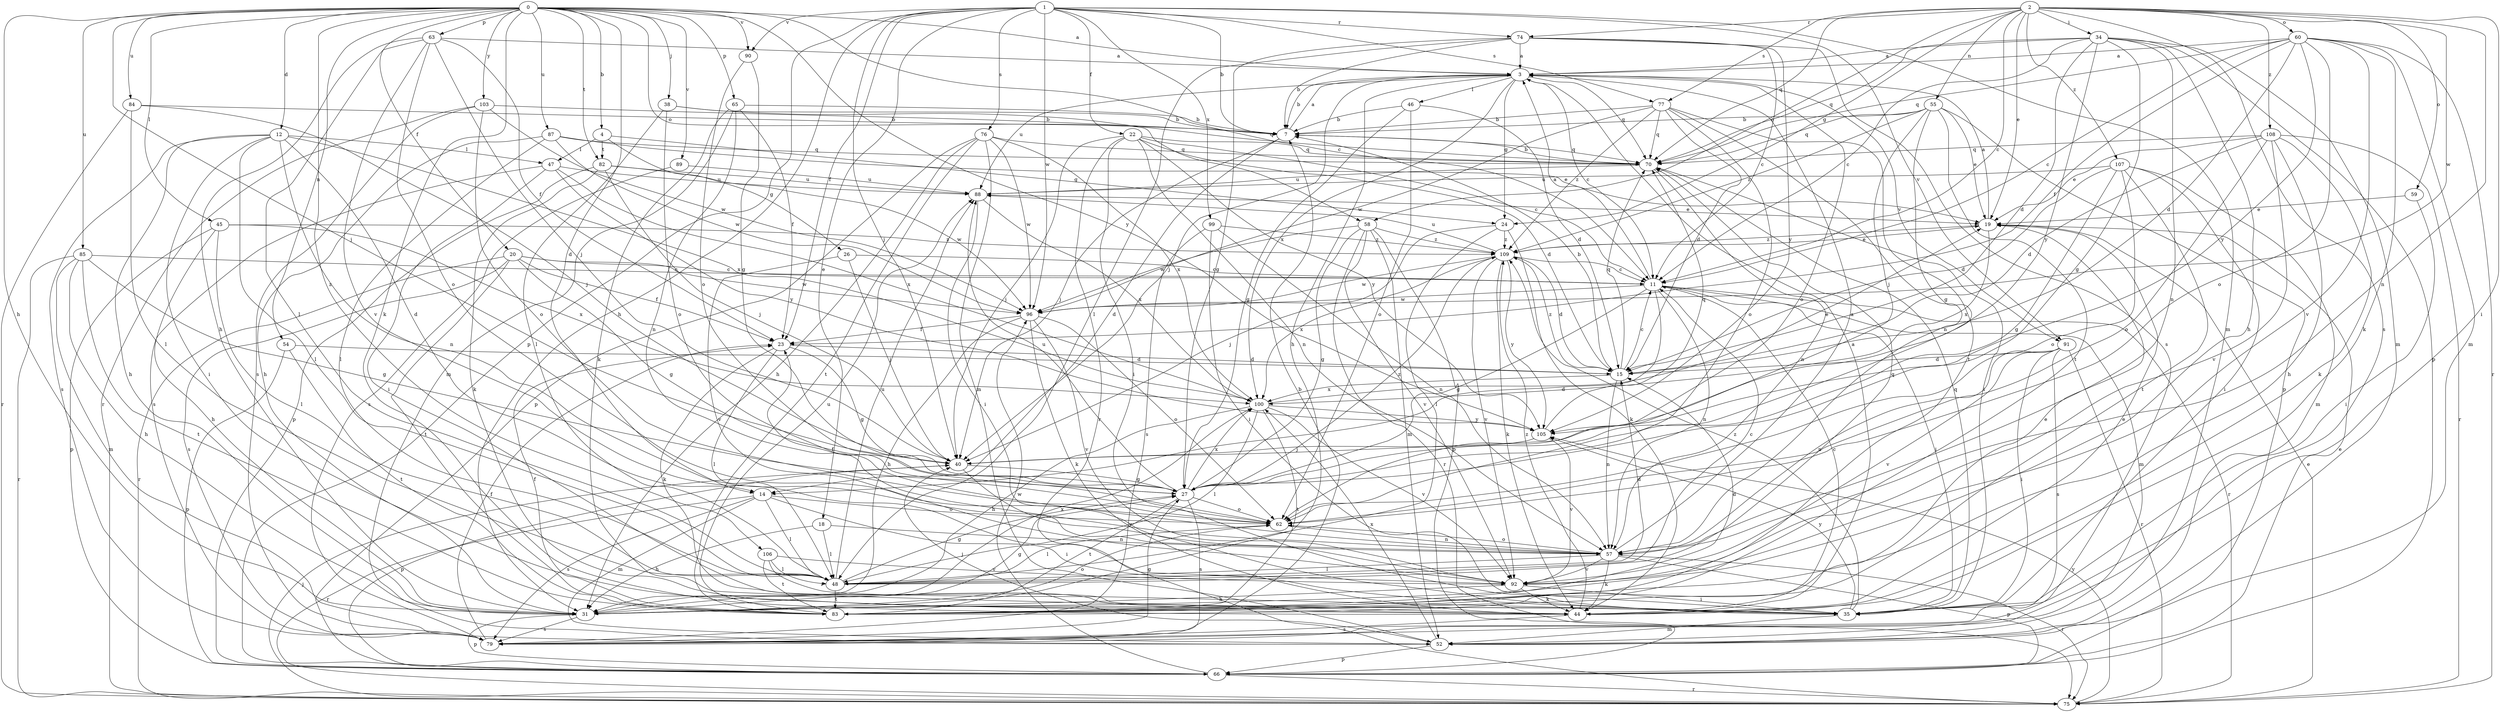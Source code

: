 strict digraph  {
0;
1;
2;
3;
4;
7;
11;
12;
14;
15;
18;
19;
20;
22;
23;
24;
26;
27;
31;
34;
35;
38;
40;
44;
45;
46;
47;
48;
52;
54;
55;
57;
58;
59;
60;
62;
63;
65;
66;
70;
74;
75;
76;
77;
79;
82;
83;
84;
85;
87;
88;
89;
90;
91;
92;
96;
99;
100;
103;
105;
106;
107;
108;
109;
0 -> 3  [label=a];
0 -> 4  [label=b];
0 -> 11  [label=c];
0 -> 12  [label=d];
0 -> 14  [label=d];
0 -> 20  [label=f];
0 -> 31  [label=h];
0 -> 38  [label=j];
0 -> 40  [label=j];
0 -> 44  [label=k];
0 -> 45  [label=l];
0 -> 54  [label=n];
0 -> 58  [label=o];
0 -> 63  [label=p];
0 -> 65  [label=p];
0 -> 82  [label=t];
0 -> 84  [label=u];
0 -> 85  [label=u];
0 -> 87  [label=u];
0 -> 89  [label=v];
0 -> 90  [label=v];
0 -> 103  [label=y];
0 -> 105  [label=y];
0 -> 106  [label=z];
1 -> 7  [label=b];
1 -> 18  [label=e];
1 -> 22  [label=f];
1 -> 23  [label=f];
1 -> 31  [label=h];
1 -> 40  [label=j];
1 -> 52  [label=m];
1 -> 66  [label=p];
1 -> 74  [label=r];
1 -> 76  [label=s];
1 -> 77  [label=s];
1 -> 90  [label=v];
1 -> 91  [label=v];
1 -> 96  [label=w];
1 -> 99  [label=x];
2 -> 11  [label=c];
2 -> 19  [label=e];
2 -> 24  [label=g];
2 -> 34  [label=i];
2 -> 35  [label=i];
2 -> 55  [label=n];
2 -> 57  [label=n];
2 -> 58  [label=o];
2 -> 59  [label=o];
2 -> 60  [label=o];
2 -> 70  [label=q];
2 -> 74  [label=r];
2 -> 77  [label=s];
2 -> 79  [label=s];
2 -> 96  [label=w];
2 -> 107  [label=z];
2 -> 108  [label=z];
3 -> 7  [label=b];
3 -> 11  [label=c];
3 -> 24  [label=g];
3 -> 31  [label=h];
3 -> 40  [label=j];
3 -> 46  [label=l];
3 -> 62  [label=o];
3 -> 70  [label=q];
3 -> 88  [label=u];
3 -> 91  [label=v];
3 -> 100  [label=x];
4 -> 24  [label=g];
4 -> 26  [label=g];
4 -> 47  [label=l];
4 -> 82  [label=t];
7 -> 3  [label=a];
7 -> 14  [label=d];
7 -> 40  [label=j];
7 -> 70  [label=q];
11 -> 3  [label=a];
11 -> 14  [label=d];
11 -> 27  [label=g];
11 -> 35  [label=i];
11 -> 52  [label=m];
11 -> 57  [label=n];
11 -> 75  [label=r];
11 -> 96  [label=w];
12 -> 14  [label=d];
12 -> 31  [label=h];
12 -> 35  [label=i];
12 -> 47  [label=l];
12 -> 48  [label=l];
12 -> 57  [label=n];
12 -> 79  [label=s];
12 -> 100  [label=x];
14 -> 35  [label=i];
14 -> 48  [label=l];
14 -> 52  [label=m];
14 -> 62  [label=o];
14 -> 75  [label=r];
14 -> 79  [label=s];
15 -> 7  [label=b];
15 -> 11  [label=c];
15 -> 57  [label=n];
15 -> 70  [label=q];
15 -> 100  [label=x];
15 -> 109  [label=z];
18 -> 31  [label=h];
18 -> 48  [label=l];
18 -> 57  [label=n];
19 -> 3  [label=a];
19 -> 100  [label=x];
19 -> 109  [label=z];
20 -> 11  [label=c];
20 -> 23  [label=f];
20 -> 27  [label=g];
20 -> 75  [label=r];
20 -> 79  [label=s];
20 -> 83  [label=t];
20 -> 96  [label=w];
22 -> 11  [label=c];
22 -> 15  [label=d];
22 -> 35  [label=i];
22 -> 40  [label=j];
22 -> 57  [label=n];
22 -> 70  [label=q];
22 -> 75  [label=r];
22 -> 105  [label=y];
23 -> 15  [label=d];
23 -> 27  [label=g];
23 -> 44  [label=k];
23 -> 48  [label=l];
24 -> 40  [label=j];
24 -> 44  [label=k];
24 -> 48  [label=l];
24 -> 109  [label=z];
26 -> 11  [label=c];
26 -> 40  [label=j];
26 -> 92  [label=v];
27 -> 62  [label=o];
27 -> 79  [label=s];
27 -> 83  [label=t];
27 -> 88  [label=u];
27 -> 100  [label=x];
27 -> 109  [label=z];
31 -> 27  [label=g];
31 -> 62  [label=o];
31 -> 66  [label=p];
31 -> 79  [label=s];
31 -> 100  [label=x];
34 -> 3  [label=a];
34 -> 11  [label=c];
34 -> 15  [label=d];
34 -> 27  [label=g];
34 -> 31  [label=h];
34 -> 52  [label=m];
34 -> 57  [label=n];
34 -> 66  [label=p];
34 -> 70  [label=q];
34 -> 105  [label=y];
35 -> 52  [label=m];
35 -> 70  [label=q];
35 -> 105  [label=y];
35 -> 109  [label=z];
38 -> 7  [label=b];
38 -> 48  [label=l];
38 -> 62  [label=o];
38 -> 70  [label=q];
40 -> 27  [label=g];
40 -> 66  [label=p];
40 -> 92  [label=v];
44 -> 3  [label=a];
44 -> 11  [label=c];
44 -> 19  [label=e];
44 -> 79  [label=s];
44 -> 109  [label=z];
45 -> 31  [label=h];
45 -> 48  [label=l];
45 -> 66  [label=p];
45 -> 100  [label=x];
45 -> 109  [label=z];
46 -> 7  [label=b];
46 -> 15  [label=d];
46 -> 27  [label=g];
46 -> 62  [label=o];
47 -> 35  [label=i];
47 -> 79  [label=s];
47 -> 88  [label=u];
47 -> 100  [label=x];
47 -> 105  [label=y];
48 -> 11  [label=c];
48 -> 15  [label=d];
48 -> 27  [label=g];
48 -> 70  [label=q];
48 -> 83  [label=t];
48 -> 88  [label=u];
52 -> 40  [label=j];
52 -> 66  [label=p];
52 -> 100  [label=x];
54 -> 15  [label=d];
54 -> 66  [label=p];
54 -> 83  [label=t];
55 -> 7  [label=b];
55 -> 19  [label=e];
55 -> 27  [label=g];
55 -> 40  [label=j];
55 -> 66  [label=p];
55 -> 70  [label=q];
55 -> 83  [label=t];
55 -> 109  [label=z];
57 -> 3  [label=a];
57 -> 23  [label=f];
57 -> 44  [label=k];
57 -> 48  [label=l];
57 -> 62  [label=o];
57 -> 66  [label=p];
57 -> 75  [label=r];
57 -> 92  [label=v];
58 -> 27  [label=g];
58 -> 52  [label=m];
58 -> 66  [label=p];
58 -> 75  [label=r];
58 -> 92  [label=v];
58 -> 96  [label=w];
58 -> 109  [label=z];
59 -> 19  [label=e];
59 -> 35  [label=i];
60 -> 3  [label=a];
60 -> 11  [label=c];
60 -> 15  [label=d];
60 -> 23  [label=f];
60 -> 44  [label=k];
60 -> 52  [label=m];
60 -> 62  [label=o];
60 -> 70  [label=q];
60 -> 75  [label=r];
60 -> 92  [label=v];
60 -> 105  [label=y];
62 -> 48  [label=l];
62 -> 57  [label=n];
63 -> 3  [label=a];
63 -> 23  [label=f];
63 -> 31  [label=h];
63 -> 40  [label=j];
63 -> 48  [label=l];
63 -> 62  [label=o];
63 -> 92  [label=v];
65 -> 7  [label=b];
65 -> 23  [label=f];
65 -> 44  [label=k];
65 -> 52  [label=m];
65 -> 57  [label=n];
66 -> 19  [label=e];
66 -> 75  [label=r];
66 -> 96  [label=w];
70 -> 7  [label=b];
70 -> 35  [label=i];
70 -> 57  [label=n];
70 -> 88  [label=u];
74 -> 3  [label=a];
74 -> 7  [label=b];
74 -> 11  [label=c];
74 -> 27  [label=g];
74 -> 48  [label=l];
74 -> 79  [label=s];
74 -> 105  [label=y];
75 -> 19  [label=e];
75 -> 40  [label=j];
75 -> 105  [label=y];
76 -> 31  [label=h];
76 -> 52  [label=m];
76 -> 66  [label=p];
76 -> 70  [label=q];
76 -> 83  [label=t];
76 -> 96  [label=w];
76 -> 100  [label=x];
77 -> 7  [label=b];
77 -> 15  [label=d];
77 -> 57  [label=n];
77 -> 62  [label=o];
77 -> 70  [label=q];
77 -> 83  [label=t];
77 -> 96  [label=w];
77 -> 109  [label=z];
79 -> 7  [label=b];
79 -> 23  [label=f];
79 -> 27  [label=g];
82 -> 40  [label=j];
82 -> 44  [label=k];
82 -> 66  [label=p];
82 -> 88  [label=u];
82 -> 96  [label=w];
83 -> 15  [label=d];
83 -> 19  [label=e];
83 -> 23  [label=f];
83 -> 88  [label=u];
84 -> 7  [label=b];
84 -> 40  [label=j];
84 -> 48  [label=l];
84 -> 75  [label=r];
85 -> 11  [label=c];
85 -> 27  [label=g];
85 -> 31  [label=h];
85 -> 52  [label=m];
85 -> 75  [label=r];
85 -> 83  [label=t];
87 -> 19  [label=e];
87 -> 31  [label=h];
87 -> 48  [label=l];
87 -> 70  [label=q];
87 -> 96  [label=w];
88 -> 19  [label=e];
88 -> 35  [label=i];
88 -> 100  [label=x];
89 -> 79  [label=s];
89 -> 88  [label=u];
90 -> 27  [label=g];
90 -> 62  [label=o];
91 -> 15  [label=d];
91 -> 35  [label=i];
91 -> 57  [label=n];
91 -> 75  [label=r];
91 -> 79  [label=s];
91 -> 92  [label=v];
92 -> 31  [label=h];
92 -> 35  [label=i];
92 -> 44  [label=k];
96 -> 23  [label=f];
96 -> 31  [label=h];
96 -> 44  [label=k];
96 -> 62  [label=o];
96 -> 92  [label=v];
99 -> 35  [label=i];
99 -> 57  [label=n];
99 -> 79  [label=s];
99 -> 109  [label=z];
100 -> 19  [label=e];
100 -> 31  [label=h];
100 -> 48  [label=l];
100 -> 83  [label=t];
100 -> 92  [label=v];
100 -> 105  [label=y];
103 -> 7  [label=b];
103 -> 62  [label=o];
103 -> 75  [label=r];
103 -> 79  [label=s];
103 -> 96  [label=w];
105 -> 40  [label=j];
105 -> 70  [label=q];
105 -> 92  [label=v];
106 -> 35  [label=i];
106 -> 48  [label=l];
106 -> 83  [label=t];
106 -> 92  [label=v];
107 -> 15  [label=d];
107 -> 27  [label=g];
107 -> 35  [label=i];
107 -> 52  [label=m];
107 -> 62  [label=o];
107 -> 83  [label=t];
107 -> 88  [label=u];
108 -> 15  [label=d];
108 -> 19  [label=e];
108 -> 31  [label=h];
108 -> 44  [label=k];
108 -> 62  [label=o];
108 -> 70  [label=q];
108 -> 75  [label=r];
108 -> 92  [label=v];
109 -> 11  [label=c];
109 -> 15  [label=d];
109 -> 19  [label=e];
109 -> 44  [label=k];
109 -> 88  [label=u];
109 -> 92  [label=v];
109 -> 96  [label=w];
109 -> 100  [label=x];
109 -> 105  [label=y];
}
